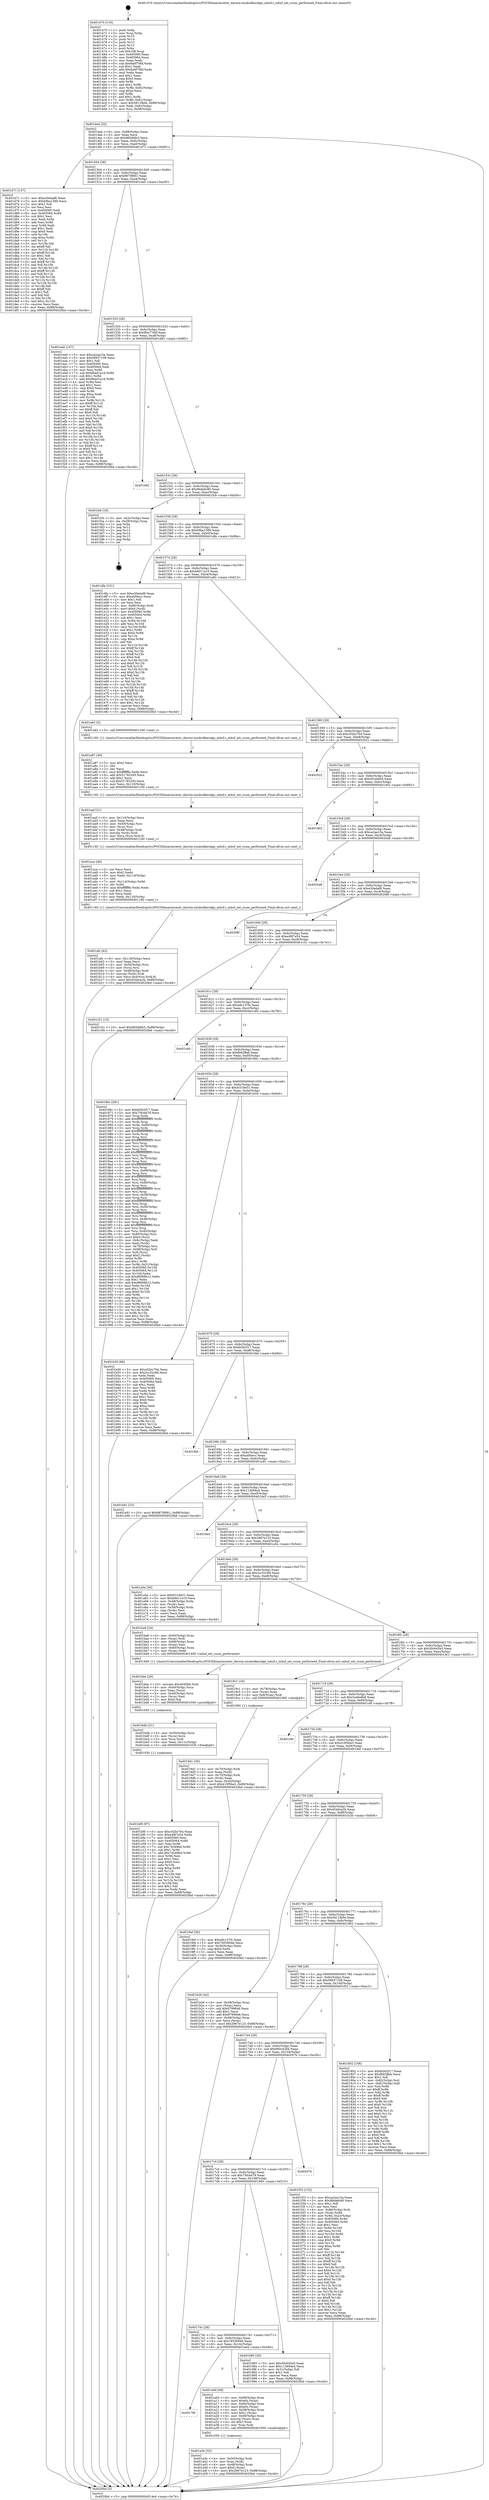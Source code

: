 digraph "0x401470" {
  label = "0x401470 (/mnt/c/Users/mathe/Desktop/tcc/POCII/binaries/extr_darwin-xnubsdkernkpi_mbuf.c_mbuf_set_csum_performed_Final-ollvm.out::main(0))"
  labelloc = "t"
  node[shape=record]

  Entry [label="",width=0.3,height=0.3,shape=circle,fillcolor=black,style=filled]
  "0x4014e4" [label="{
     0x4014e4 [32]\l
     | [instrs]\l
     &nbsp;&nbsp;0x4014e4 \<+6\>: mov -0x88(%rbp),%eax\l
     &nbsp;&nbsp;0x4014ea \<+2\>: mov %eax,%ecx\l
     &nbsp;&nbsp;0x4014ec \<+6\>: sub $0x985dfdb3,%ecx\l
     &nbsp;&nbsp;0x4014f2 \<+6\>: mov %eax,-0x9c(%rbp)\l
     &nbsp;&nbsp;0x4014f8 \<+6\>: mov %ecx,-0xa0(%rbp)\l
     &nbsp;&nbsp;0x4014fe \<+6\>: je 0000000000401d71 \<main+0x901\>\l
  }"]
  "0x401d71" [label="{
     0x401d71 [137]\l
     | [instrs]\l
     &nbsp;&nbsp;0x401d71 \<+5\>: mov $0xe30edaf6,%eax\l
     &nbsp;&nbsp;0x401d76 \<+5\>: mov $0xb9ba1589,%ecx\l
     &nbsp;&nbsp;0x401d7b \<+2\>: mov $0x1,%dl\l
     &nbsp;&nbsp;0x401d7d \<+2\>: xor %esi,%esi\l
     &nbsp;&nbsp;0x401d7f \<+7\>: mov 0x405060,%edi\l
     &nbsp;&nbsp;0x401d86 \<+8\>: mov 0x405064,%r8d\l
     &nbsp;&nbsp;0x401d8e \<+3\>: sub $0x1,%esi\l
     &nbsp;&nbsp;0x401d91 \<+3\>: mov %edi,%r9d\l
     &nbsp;&nbsp;0x401d94 \<+3\>: add %esi,%r9d\l
     &nbsp;&nbsp;0x401d97 \<+4\>: imul %r9d,%edi\l
     &nbsp;&nbsp;0x401d9b \<+3\>: and $0x1,%edi\l
     &nbsp;&nbsp;0x401d9e \<+3\>: cmp $0x0,%edi\l
     &nbsp;&nbsp;0x401da1 \<+4\>: sete %r10b\l
     &nbsp;&nbsp;0x401da5 \<+4\>: cmp $0xa,%r8d\l
     &nbsp;&nbsp;0x401da9 \<+4\>: setl %r11b\l
     &nbsp;&nbsp;0x401dad \<+3\>: mov %r10b,%bl\l
     &nbsp;&nbsp;0x401db0 \<+3\>: xor $0xff,%bl\l
     &nbsp;&nbsp;0x401db3 \<+3\>: mov %r11b,%r14b\l
     &nbsp;&nbsp;0x401db6 \<+4\>: xor $0xff,%r14b\l
     &nbsp;&nbsp;0x401dba \<+3\>: xor $0x1,%dl\l
     &nbsp;&nbsp;0x401dbd \<+3\>: mov %bl,%r15b\l
     &nbsp;&nbsp;0x401dc0 \<+4\>: and $0xff,%r15b\l
     &nbsp;&nbsp;0x401dc4 \<+3\>: and %dl,%r10b\l
     &nbsp;&nbsp;0x401dc7 \<+3\>: mov %r14b,%r12b\l
     &nbsp;&nbsp;0x401dca \<+4\>: and $0xff,%r12b\l
     &nbsp;&nbsp;0x401dce \<+3\>: and %dl,%r11b\l
     &nbsp;&nbsp;0x401dd1 \<+3\>: or %r10b,%r15b\l
     &nbsp;&nbsp;0x401dd4 \<+3\>: or %r11b,%r12b\l
     &nbsp;&nbsp;0x401dd7 \<+3\>: xor %r12b,%r15b\l
     &nbsp;&nbsp;0x401dda \<+3\>: or %r14b,%bl\l
     &nbsp;&nbsp;0x401ddd \<+3\>: xor $0xff,%bl\l
     &nbsp;&nbsp;0x401de0 \<+3\>: or $0x1,%dl\l
     &nbsp;&nbsp;0x401de3 \<+2\>: and %dl,%bl\l
     &nbsp;&nbsp;0x401de5 \<+3\>: or %bl,%r15b\l
     &nbsp;&nbsp;0x401de8 \<+4\>: test $0x1,%r15b\l
     &nbsp;&nbsp;0x401dec \<+3\>: cmovne %ecx,%eax\l
     &nbsp;&nbsp;0x401def \<+6\>: mov %eax,-0x88(%rbp)\l
     &nbsp;&nbsp;0x401df5 \<+5\>: jmp 00000000004020bd \<main+0xc4d\>\l
  }"]
  "0x401504" [label="{
     0x401504 [28]\l
     | [instrs]\l
     &nbsp;&nbsp;0x401504 \<+5\>: jmp 0000000000401509 \<main+0x99\>\l
     &nbsp;&nbsp;0x401509 \<+6\>: mov -0x9c(%rbp),%eax\l
     &nbsp;&nbsp;0x40150f \<+5\>: sub $0x9870f661,%eax\l
     &nbsp;&nbsp;0x401514 \<+6\>: mov %eax,-0xa4(%rbp)\l
     &nbsp;&nbsp;0x40151a \<+6\>: je 0000000000401ea0 \<main+0xa30\>\l
  }"]
  Exit [label="",width=0.3,height=0.3,shape=circle,fillcolor=black,style=filled,peripheries=2]
  "0x401ea0" [label="{
     0x401ea0 [147]\l
     | [instrs]\l
     &nbsp;&nbsp;0x401ea0 \<+5\>: mov $0xca2aa15a,%eax\l
     &nbsp;&nbsp;0x401ea5 \<+5\>: mov $0x58937108,%ecx\l
     &nbsp;&nbsp;0x401eaa \<+2\>: mov $0x1,%dl\l
     &nbsp;&nbsp;0x401eac \<+7\>: mov 0x405060,%esi\l
     &nbsp;&nbsp;0x401eb3 \<+7\>: mov 0x405064,%edi\l
     &nbsp;&nbsp;0x401eba \<+3\>: mov %esi,%r8d\l
     &nbsp;&nbsp;0x401ebd \<+7\>: sub $0x96ad1a1d,%r8d\l
     &nbsp;&nbsp;0x401ec4 \<+4\>: sub $0x1,%r8d\l
     &nbsp;&nbsp;0x401ec8 \<+7\>: add $0x96ad1a1d,%r8d\l
     &nbsp;&nbsp;0x401ecf \<+4\>: imul %r8d,%esi\l
     &nbsp;&nbsp;0x401ed3 \<+3\>: and $0x1,%esi\l
     &nbsp;&nbsp;0x401ed6 \<+3\>: cmp $0x0,%esi\l
     &nbsp;&nbsp;0x401ed9 \<+4\>: sete %r9b\l
     &nbsp;&nbsp;0x401edd \<+3\>: cmp $0xa,%edi\l
     &nbsp;&nbsp;0x401ee0 \<+4\>: setl %r10b\l
     &nbsp;&nbsp;0x401ee4 \<+3\>: mov %r9b,%r11b\l
     &nbsp;&nbsp;0x401ee7 \<+4\>: xor $0xff,%r11b\l
     &nbsp;&nbsp;0x401eeb \<+3\>: mov %r10b,%bl\l
     &nbsp;&nbsp;0x401eee \<+3\>: xor $0xff,%bl\l
     &nbsp;&nbsp;0x401ef1 \<+3\>: xor $0x0,%dl\l
     &nbsp;&nbsp;0x401ef4 \<+3\>: mov %r11b,%r14b\l
     &nbsp;&nbsp;0x401ef7 \<+4\>: and $0x0,%r14b\l
     &nbsp;&nbsp;0x401efb \<+3\>: and %dl,%r9b\l
     &nbsp;&nbsp;0x401efe \<+3\>: mov %bl,%r15b\l
     &nbsp;&nbsp;0x401f01 \<+4\>: and $0x0,%r15b\l
     &nbsp;&nbsp;0x401f05 \<+3\>: and %dl,%r10b\l
     &nbsp;&nbsp;0x401f08 \<+3\>: or %r9b,%r14b\l
     &nbsp;&nbsp;0x401f0b \<+3\>: or %r10b,%r15b\l
     &nbsp;&nbsp;0x401f0e \<+3\>: xor %r15b,%r14b\l
     &nbsp;&nbsp;0x401f11 \<+3\>: or %bl,%r11b\l
     &nbsp;&nbsp;0x401f14 \<+4\>: xor $0xff,%r11b\l
     &nbsp;&nbsp;0x401f18 \<+3\>: or $0x0,%dl\l
     &nbsp;&nbsp;0x401f1b \<+3\>: and %dl,%r11b\l
     &nbsp;&nbsp;0x401f1e \<+3\>: or %r11b,%r14b\l
     &nbsp;&nbsp;0x401f21 \<+4\>: test $0x1,%r14b\l
     &nbsp;&nbsp;0x401f25 \<+3\>: cmovne %ecx,%eax\l
     &nbsp;&nbsp;0x401f28 \<+6\>: mov %eax,-0x88(%rbp)\l
     &nbsp;&nbsp;0x401f2e \<+5\>: jmp 00000000004020bd \<main+0xc4d\>\l
  }"]
  "0x401520" [label="{
     0x401520 [28]\l
     | [instrs]\l
     &nbsp;&nbsp;0x401520 \<+5\>: jmp 0000000000401525 \<main+0xb5\>\l
     &nbsp;&nbsp;0x401525 \<+6\>: mov -0x9c(%rbp),%eax\l
     &nbsp;&nbsp;0x40152b \<+5\>: sub $0x9ba77ebf,%eax\l
     &nbsp;&nbsp;0x401530 \<+6\>: mov %eax,-0xa8(%rbp)\l
     &nbsp;&nbsp;0x401536 \<+6\>: je 0000000000401d62 \<main+0x8f2\>\l
  }"]
  "0x401bf0" [label="{
     0x401bf0 [97]\l
     | [instrs]\l
     &nbsp;&nbsp;0x401bf0 \<+5\>: mov $0xc02bc764,%eax\l
     &nbsp;&nbsp;0x401bf5 \<+5\>: mov $0xe4f67a54,%edx\l
     &nbsp;&nbsp;0x401bfa \<+7\>: mov 0x405060,%esi\l
     &nbsp;&nbsp;0x401c01 \<+8\>: mov 0x405064,%r8d\l
     &nbsp;&nbsp;0x401c09 \<+3\>: mov %esi,%r9d\l
     &nbsp;&nbsp;0x401c0c \<+7\>: sub $0x74549bd,%r9d\l
     &nbsp;&nbsp;0x401c13 \<+4\>: sub $0x1,%r9d\l
     &nbsp;&nbsp;0x401c17 \<+7\>: add $0x74549bd,%r9d\l
     &nbsp;&nbsp;0x401c1e \<+4\>: imul %r9d,%esi\l
     &nbsp;&nbsp;0x401c22 \<+3\>: and $0x1,%esi\l
     &nbsp;&nbsp;0x401c25 \<+3\>: cmp $0x0,%esi\l
     &nbsp;&nbsp;0x401c28 \<+4\>: sete %r10b\l
     &nbsp;&nbsp;0x401c2c \<+4\>: cmp $0xa,%r8d\l
     &nbsp;&nbsp;0x401c30 \<+4\>: setl %r11b\l
     &nbsp;&nbsp;0x401c34 \<+3\>: mov %r10b,%bl\l
     &nbsp;&nbsp;0x401c37 \<+3\>: and %r11b,%bl\l
     &nbsp;&nbsp;0x401c3a \<+3\>: xor %r11b,%r10b\l
     &nbsp;&nbsp;0x401c3d \<+3\>: or %r10b,%bl\l
     &nbsp;&nbsp;0x401c40 \<+3\>: test $0x1,%bl\l
     &nbsp;&nbsp;0x401c43 \<+3\>: cmovne %edx,%eax\l
     &nbsp;&nbsp;0x401c46 \<+6\>: mov %eax,-0x88(%rbp)\l
     &nbsp;&nbsp;0x401c4c \<+5\>: jmp 00000000004020bd \<main+0xc4d\>\l
  }"]
  "0x401d62" [label="{
     0x401d62\l
  }", style=dashed]
  "0x40153c" [label="{
     0x40153c [28]\l
     | [instrs]\l
     &nbsp;&nbsp;0x40153c \<+5\>: jmp 0000000000401541 \<main+0xd1\>\l
     &nbsp;&nbsp;0x401541 \<+6\>: mov -0x9c(%rbp),%eax\l
     &nbsp;&nbsp;0x401547 \<+5\>: sub $0x9bda6c80,%eax\l
     &nbsp;&nbsp;0x40154c \<+6\>: mov %eax,-0xac(%rbp)\l
     &nbsp;&nbsp;0x401552 \<+6\>: je 0000000000401fcb \<main+0xb5b\>\l
  }"]
  "0x401bdb" [label="{
     0x401bdb [21]\l
     | [instrs]\l
     &nbsp;&nbsp;0x401bdb \<+4\>: mov -0x50(%rbp),%rcx\l
     &nbsp;&nbsp;0x401bdf \<+3\>: mov (%rcx),%rcx\l
     &nbsp;&nbsp;0x401be2 \<+3\>: mov %rcx,%rdi\l
     &nbsp;&nbsp;0x401be5 \<+6\>: mov %eax,-0x11c(%rbp)\l
     &nbsp;&nbsp;0x401beb \<+5\>: call 0000000000401030 \<free@plt\>\l
     | [calls]\l
     &nbsp;&nbsp;0x401030 \{1\} (unknown)\l
  }"]
  "0x401fcb" [label="{
     0x401fcb [18]\l
     | [instrs]\l
     &nbsp;&nbsp;0x401fcb \<+3\>: mov -0x2c(%rbp),%eax\l
     &nbsp;&nbsp;0x401fce \<+4\>: lea -0x28(%rbp),%rsp\l
     &nbsp;&nbsp;0x401fd2 \<+1\>: pop %rbx\l
     &nbsp;&nbsp;0x401fd3 \<+2\>: pop %r12\l
     &nbsp;&nbsp;0x401fd5 \<+2\>: pop %r13\l
     &nbsp;&nbsp;0x401fd7 \<+2\>: pop %r14\l
     &nbsp;&nbsp;0x401fd9 \<+2\>: pop %r15\l
     &nbsp;&nbsp;0x401fdb \<+1\>: pop %rbp\l
     &nbsp;&nbsp;0x401fdc \<+1\>: ret\l
  }"]
  "0x401558" [label="{
     0x401558 [28]\l
     | [instrs]\l
     &nbsp;&nbsp;0x401558 \<+5\>: jmp 000000000040155d \<main+0xed\>\l
     &nbsp;&nbsp;0x40155d \<+6\>: mov -0x9c(%rbp),%eax\l
     &nbsp;&nbsp;0x401563 \<+5\>: sub $0xb9ba1589,%eax\l
     &nbsp;&nbsp;0x401568 \<+6\>: mov %eax,-0xb0(%rbp)\l
     &nbsp;&nbsp;0x40156e \<+6\>: je 0000000000401dfa \<main+0x98a\>\l
  }"]
  "0x401bbe" [label="{
     0x401bbe [29]\l
     | [instrs]\l
     &nbsp;&nbsp;0x401bbe \<+10\>: movabs $0x4030b6,%rdi\l
     &nbsp;&nbsp;0x401bc8 \<+4\>: mov -0x40(%rbp),%rcx\l
     &nbsp;&nbsp;0x401bcc \<+2\>: mov %eax,(%rcx)\l
     &nbsp;&nbsp;0x401bce \<+4\>: mov -0x40(%rbp),%rcx\l
     &nbsp;&nbsp;0x401bd2 \<+2\>: mov (%rcx),%esi\l
     &nbsp;&nbsp;0x401bd4 \<+2\>: mov $0x0,%al\l
     &nbsp;&nbsp;0x401bd6 \<+5\>: call 0000000000401040 \<printf@plt\>\l
     | [calls]\l
     &nbsp;&nbsp;0x401040 \{1\} (unknown)\l
  }"]
  "0x401dfa" [label="{
     0x401dfa [151]\l
     | [instrs]\l
     &nbsp;&nbsp;0x401dfa \<+5\>: mov $0xe30edaf6,%eax\l
     &nbsp;&nbsp;0x401dff \<+5\>: mov $0xa0f4ecc,%ecx\l
     &nbsp;&nbsp;0x401e04 \<+2\>: mov $0x1,%dl\l
     &nbsp;&nbsp;0x401e06 \<+2\>: xor %esi,%esi\l
     &nbsp;&nbsp;0x401e08 \<+4\>: mov -0x80(%rbp),%rdi\l
     &nbsp;&nbsp;0x401e0c \<+6\>: movl $0x0,(%rdi)\l
     &nbsp;&nbsp;0x401e12 \<+8\>: mov 0x405060,%r8d\l
     &nbsp;&nbsp;0x401e1a \<+8\>: mov 0x405064,%r9d\l
     &nbsp;&nbsp;0x401e22 \<+3\>: sub $0x1,%esi\l
     &nbsp;&nbsp;0x401e25 \<+3\>: mov %r8d,%r10d\l
     &nbsp;&nbsp;0x401e28 \<+3\>: add %esi,%r10d\l
     &nbsp;&nbsp;0x401e2b \<+4\>: imul %r10d,%r8d\l
     &nbsp;&nbsp;0x401e2f \<+4\>: and $0x1,%r8d\l
     &nbsp;&nbsp;0x401e33 \<+4\>: cmp $0x0,%r8d\l
     &nbsp;&nbsp;0x401e37 \<+4\>: sete %r11b\l
     &nbsp;&nbsp;0x401e3b \<+4\>: cmp $0xa,%r9d\l
     &nbsp;&nbsp;0x401e3f \<+3\>: setl %bl\l
     &nbsp;&nbsp;0x401e42 \<+3\>: mov %r11b,%r14b\l
     &nbsp;&nbsp;0x401e45 \<+4\>: xor $0xff,%r14b\l
     &nbsp;&nbsp;0x401e49 \<+3\>: mov %bl,%r15b\l
     &nbsp;&nbsp;0x401e4c \<+4\>: xor $0xff,%r15b\l
     &nbsp;&nbsp;0x401e50 \<+3\>: xor $0x0,%dl\l
     &nbsp;&nbsp;0x401e53 \<+3\>: mov %r14b,%r12b\l
     &nbsp;&nbsp;0x401e56 \<+4\>: and $0x0,%r12b\l
     &nbsp;&nbsp;0x401e5a \<+3\>: and %dl,%r11b\l
     &nbsp;&nbsp;0x401e5d \<+3\>: mov %r15b,%r13b\l
     &nbsp;&nbsp;0x401e60 \<+4\>: and $0x0,%r13b\l
     &nbsp;&nbsp;0x401e64 \<+2\>: and %dl,%bl\l
     &nbsp;&nbsp;0x401e66 \<+3\>: or %r11b,%r12b\l
     &nbsp;&nbsp;0x401e69 \<+3\>: or %bl,%r13b\l
     &nbsp;&nbsp;0x401e6c \<+3\>: xor %r13b,%r12b\l
     &nbsp;&nbsp;0x401e6f \<+3\>: or %r15b,%r14b\l
     &nbsp;&nbsp;0x401e72 \<+4\>: xor $0xff,%r14b\l
     &nbsp;&nbsp;0x401e76 \<+3\>: or $0x0,%dl\l
     &nbsp;&nbsp;0x401e79 \<+3\>: and %dl,%r14b\l
     &nbsp;&nbsp;0x401e7c \<+3\>: or %r14b,%r12b\l
     &nbsp;&nbsp;0x401e7f \<+4\>: test $0x1,%r12b\l
     &nbsp;&nbsp;0x401e83 \<+3\>: cmovne %ecx,%eax\l
     &nbsp;&nbsp;0x401e86 \<+6\>: mov %eax,-0x88(%rbp)\l
     &nbsp;&nbsp;0x401e8c \<+5\>: jmp 00000000004020bd \<main+0xc4d\>\l
  }"]
  "0x401574" [label="{
     0x401574 [28]\l
     | [instrs]\l
     &nbsp;&nbsp;0x401574 \<+5\>: jmp 0000000000401579 \<main+0x109\>\l
     &nbsp;&nbsp;0x401579 \<+6\>: mov -0x9c(%rbp),%eax\l
     &nbsp;&nbsp;0x40157f \<+5\>: sub $0xb9d11e10,%eax\l
     &nbsp;&nbsp;0x401584 \<+6\>: mov %eax,-0xb4(%rbp)\l
     &nbsp;&nbsp;0x40158a \<+6\>: je 0000000000401a82 \<main+0x612\>\l
  }"]
  "0x401afc" [label="{
     0x401afc [42]\l
     | [instrs]\l
     &nbsp;&nbsp;0x401afc \<+6\>: mov -0x118(%rbp),%ecx\l
     &nbsp;&nbsp;0x401b02 \<+3\>: imul %eax,%ecx\l
     &nbsp;&nbsp;0x401b05 \<+4\>: mov -0x50(%rbp),%rsi\l
     &nbsp;&nbsp;0x401b09 \<+3\>: mov (%rsi),%rsi\l
     &nbsp;&nbsp;0x401b0c \<+4\>: mov -0x48(%rbp),%rdi\l
     &nbsp;&nbsp;0x401b10 \<+3\>: movslq (%rdi),%rdi\l
     &nbsp;&nbsp;0x401b13 \<+4\>: mov %ecx,0x4(%rsi,%rdi,8)\l
     &nbsp;&nbsp;0x401b17 \<+10\>: movl $0x454dce2b,-0x88(%rbp)\l
     &nbsp;&nbsp;0x401b21 \<+5\>: jmp 00000000004020bd \<main+0xc4d\>\l
  }"]
  "0x401a82" [label="{
     0x401a82 [5]\l
     | [instrs]\l
     &nbsp;&nbsp;0x401a82 \<+5\>: call 0000000000401160 \<next_i\>\l
     | [calls]\l
     &nbsp;&nbsp;0x401160 \{1\} (/mnt/c/Users/mathe/Desktop/tcc/POCII/binaries/extr_darwin-xnubsdkernkpi_mbuf.c_mbuf_set_csum_performed_Final-ollvm.out::next_i)\l
  }"]
  "0x401590" [label="{
     0x401590 [28]\l
     | [instrs]\l
     &nbsp;&nbsp;0x401590 \<+5\>: jmp 0000000000401595 \<main+0x125\>\l
     &nbsp;&nbsp;0x401595 \<+6\>: mov -0x9c(%rbp),%eax\l
     &nbsp;&nbsp;0x40159b \<+5\>: sub $0xc02bc764,%eax\l
     &nbsp;&nbsp;0x4015a0 \<+6\>: mov %eax,-0xb8(%rbp)\l
     &nbsp;&nbsp;0x4015a6 \<+6\>: je 0000000000402022 \<main+0xbb2\>\l
  }"]
  "0x401ace" [label="{
     0x401ace [46]\l
     | [instrs]\l
     &nbsp;&nbsp;0x401ace \<+2\>: xor %ecx,%ecx\l
     &nbsp;&nbsp;0x401ad0 \<+5\>: mov $0x2,%edx\l
     &nbsp;&nbsp;0x401ad5 \<+6\>: mov %edx,-0x114(%rbp)\l
     &nbsp;&nbsp;0x401adb \<+1\>: cltd\l
     &nbsp;&nbsp;0x401adc \<+7\>: mov -0x114(%rbp),%r8d\l
     &nbsp;&nbsp;0x401ae3 \<+3\>: idiv %r8d\l
     &nbsp;&nbsp;0x401ae6 \<+6\>: imul $0xfffffffe,%edx,%edx\l
     &nbsp;&nbsp;0x401aec \<+3\>: sub $0x1,%ecx\l
     &nbsp;&nbsp;0x401aef \<+2\>: sub %ecx,%edx\l
     &nbsp;&nbsp;0x401af1 \<+6\>: mov %edx,-0x118(%rbp)\l
     &nbsp;&nbsp;0x401af7 \<+5\>: call 0000000000401160 \<next_i\>\l
     | [calls]\l
     &nbsp;&nbsp;0x401160 \{1\} (/mnt/c/Users/mathe/Desktop/tcc/POCII/binaries/extr_darwin-xnubsdkernkpi_mbuf.c_mbuf_set_csum_performed_Final-ollvm.out::next_i)\l
  }"]
  "0x402022" [label="{
     0x402022\l
  }", style=dashed]
  "0x4015ac" [label="{
     0x4015ac [28]\l
     | [instrs]\l
     &nbsp;&nbsp;0x4015ac \<+5\>: jmp 00000000004015b1 \<main+0x141\>\l
     &nbsp;&nbsp;0x4015b1 \<+6\>: mov -0x9c(%rbp),%eax\l
     &nbsp;&nbsp;0x4015b7 \<+5\>: sub $0xc91eb9c9,%eax\l
     &nbsp;&nbsp;0x4015bc \<+6\>: mov %eax,-0xbc(%rbp)\l
     &nbsp;&nbsp;0x4015c2 \<+6\>: je 0000000000401d02 \<main+0x892\>\l
  }"]
  "0x401aaf" [label="{
     0x401aaf [31]\l
     | [instrs]\l
     &nbsp;&nbsp;0x401aaf \<+6\>: mov -0x110(%rbp),%ecx\l
     &nbsp;&nbsp;0x401ab5 \<+3\>: imul %eax,%ecx\l
     &nbsp;&nbsp;0x401ab8 \<+4\>: mov -0x50(%rbp),%rsi\l
     &nbsp;&nbsp;0x401abc \<+3\>: mov (%rsi),%rsi\l
     &nbsp;&nbsp;0x401abf \<+4\>: mov -0x48(%rbp),%rdi\l
     &nbsp;&nbsp;0x401ac3 \<+3\>: movslq (%rdi),%rdi\l
     &nbsp;&nbsp;0x401ac6 \<+3\>: mov %ecx,(%rsi,%rdi,8)\l
     &nbsp;&nbsp;0x401ac9 \<+5\>: call 0000000000401160 \<next_i\>\l
     | [calls]\l
     &nbsp;&nbsp;0x401160 \{1\} (/mnt/c/Users/mathe/Desktop/tcc/POCII/binaries/extr_darwin-xnubsdkernkpi_mbuf.c_mbuf_set_csum_performed_Final-ollvm.out::next_i)\l
  }"]
  "0x401d02" [label="{
     0x401d02\l
  }", style=dashed]
  "0x4015c8" [label="{
     0x4015c8 [28]\l
     | [instrs]\l
     &nbsp;&nbsp;0x4015c8 \<+5\>: jmp 00000000004015cd \<main+0x15d\>\l
     &nbsp;&nbsp;0x4015cd \<+6\>: mov -0x9c(%rbp),%eax\l
     &nbsp;&nbsp;0x4015d3 \<+5\>: sub $0xca2aa15a,%eax\l
     &nbsp;&nbsp;0x4015d8 \<+6\>: mov %eax,-0xc0(%rbp)\l
     &nbsp;&nbsp;0x4015de \<+6\>: je 00000000004020a8 \<main+0xc38\>\l
  }"]
  "0x401a87" [label="{
     0x401a87 [40]\l
     | [instrs]\l
     &nbsp;&nbsp;0x401a87 \<+5\>: mov $0x2,%ecx\l
     &nbsp;&nbsp;0x401a8c \<+1\>: cltd\l
     &nbsp;&nbsp;0x401a8d \<+2\>: idiv %ecx\l
     &nbsp;&nbsp;0x401a8f \<+6\>: imul $0xfffffffe,%edx,%ecx\l
     &nbsp;&nbsp;0x401a95 \<+6\>: add $0x51782293,%ecx\l
     &nbsp;&nbsp;0x401a9b \<+3\>: add $0x1,%ecx\l
     &nbsp;&nbsp;0x401a9e \<+6\>: sub $0x51782293,%ecx\l
     &nbsp;&nbsp;0x401aa4 \<+6\>: mov %ecx,-0x110(%rbp)\l
     &nbsp;&nbsp;0x401aaa \<+5\>: call 0000000000401160 \<next_i\>\l
     | [calls]\l
     &nbsp;&nbsp;0x401160 \{1\} (/mnt/c/Users/mathe/Desktop/tcc/POCII/binaries/extr_darwin-xnubsdkernkpi_mbuf.c_mbuf_set_csum_performed_Final-ollvm.out::next_i)\l
  }"]
  "0x4020a8" [label="{
     0x4020a8\l
  }", style=dashed]
  "0x4015e4" [label="{
     0x4015e4 [28]\l
     | [instrs]\l
     &nbsp;&nbsp;0x4015e4 \<+5\>: jmp 00000000004015e9 \<main+0x179\>\l
     &nbsp;&nbsp;0x4015e9 \<+6\>: mov -0x9c(%rbp),%eax\l
     &nbsp;&nbsp;0x4015ef \<+5\>: sub $0xe30edaf6,%eax\l
     &nbsp;&nbsp;0x4015f4 \<+6\>: mov %eax,-0xc4(%rbp)\l
     &nbsp;&nbsp;0x4015fa \<+6\>: je 000000000040208f \<main+0xc1f\>\l
  }"]
  "0x401a3e" [label="{
     0x401a3e [32]\l
     | [instrs]\l
     &nbsp;&nbsp;0x401a3e \<+4\>: mov -0x50(%rbp),%rdi\l
     &nbsp;&nbsp;0x401a42 \<+3\>: mov %rax,(%rdi)\l
     &nbsp;&nbsp;0x401a45 \<+4\>: mov -0x48(%rbp),%rax\l
     &nbsp;&nbsp;0x401a49 \<+6\>: movl $0x0,(%rax)\l
     &nbsp;&nbsp;0x401a4f \<+10\>: movl $0x2967e123,-0x88(%rbp)\l
     &nbsp;&nbsp;0x401a59 \<+5\>: jmp 00000000004020bd \<main+0xc4d\>\l
  }"]
  "0x40208f" [label="{
     0x40208f\l
  }", style=dashed]
  "0x401600" [label="{
     0x401600 [28]\l
     | [instrs]\l
     &nbsp;&nbsp;0x401600 \<+5\>: jmp 0000000000401605 \<main+0x195\>\l
     &nbsp;&nbsp;0x401605 \<+6\>: mov -0x9c(%rbp),%eax\l
     &nbsp;&nbsp;0x40160b \<+5\>: sub $0xe4f67a54,%eax\l
     &nbsp;&nbsp;0x401610 \<+6\>: mov %eax,-0xc8(%rbp)\l
     &nbsp;&nbsp;0x401616 \<+6\>: je 0000000000401c51 \<main+0x7e1\>\l
  }"]
  "0x4017f8" [label="{
     0x4017f8\l
  }", style=dashed]
  "0x401c51" [label="{
     0x401c51 [15]\l
     | [instrs]\l
     &nbsp;&nbsp;0x401c51 \<+10\>: movl $0x985dfdb3,-0x88(%rbp)\l
     &nbsp;&nbsp;0x401c5b \<+5\>: jmp 00000000004020bd \<main+0xc4d\>\l
  }"]
  "0x40161c" [label="{
     0x40161c [28]\l
     | [instrs]\l
     &nbsp;&nbsp;0x40161c \<+5\>: jmp 0000000000401621 \<main+0x1b1\>\l
     &nbsp;&nbsp;0x401621 \<+6\>: mov -0x9c(%rbp),%eax\l
     &nbsp;&nbsp;0x401627 \<+5\>: sub $0xe9c137fc,%eax\l
     &nbsp;&nbsp;0x40162c \<+6\>: mov %eax,-0xcc(%rbp)\l
     &nbsp;&nbsp;0x401632 \<+6\>: je 0000000000401c60 \<main+0x7f0\>\l
  }"]
  "0x401a0d" [label="{
     0x401a0d [49]\l
     | [instrs]\l
     &nbsp;&nbsp;0x401a0d \<+4\>: mov -0x68(%rbp),%rax\l
     &nbsp;&nbsp;0x401a11 \<+6\>: movl $0x64,(%rax)\l
     &nbsp;&nbsp;0x401a17 \<+4\>: mov -0x60(%rbp),%rax\l
     &nbsp;&nbsp;0x401a1b \<+6\>: movl $0x64,(%rax)\l
     &nbsp;&nbsp;0x401a21 \<+4\>: mov -0x58(%rbp),%rax\l
     &nbsp;&nbsp;0x401a25 \<+6\>: movl $0x1,(%rax)\l
     &nbsp;&nbsp;0x401a2b \<+4\>: mov -0x58(%rbp),%rax\l
     &nbsp;&nbsp;0x401a2f \<+3\>: movslq (%rax),%rax\l
     &nbsp;&nbsp;0x401a32 \<+4\>: shl $0x3,%rax\l
     &nbsp;&nbsp;0x401a36 \<+3\>: mov %rax,%rdi\l
     &nbsp;&nbsp;0x401a39 \<+5\>: call 0000000000401050 \<malloc@plt\>\l
     | [calls]\l
     &nbsp;&nbsp;0x401050 \{1\} (unknown)\l
  }"]
  "0x401c60" [label="{
     0x401c60\l
  }", style=dashed]
  "0x401638" [label="{
     0x401638 [28]\l
     | [instrs]\l
     &nbsp;&nbsp;0x401638 \<+5\>: jmp 000000000040163d \<main+0x1cd\>\l
     &nbsp;&nbsp;0x40163d \<+6\>: mov -0x9c(%rbp),%eax\l
     &nbsp;&nbsp;0x401643 \<+5\>: sub $0xfb62ffab,%eax\l
     &nbsp;&nbsp;0x401648 \<+6\>: mov %eax,-0xd0(%rbp)\l
     &nbsp;&nbsp;0x40164e \<+6\>: je 000000000040186c \<main+0x3fc\>\l
  }"]
  "0x4019d1" [label="{
     0x4019d1 [30]\l
     | [instrs]\l
     &nbsp;&nbsp;0x4019d1 \<+4\>: mov -0x70(%rbp),%rdi\l
     &nbsp;&nbsp;0x4019d5 \<+2\>: mov %eax,(%rdi)\l
     &nbsp;&nbsp;0x4019d7 \<+4\>: mov -0x70(%rbp),%rdi\l
     &nbsp;&nbsp;0x4019db \<+2\>: mov (%rdi),%eax\l
     &nbsp;&nbsp;0x4019dd \<+3\>: mov %eax,-0x30(%rbp)\l
     &nbsp;&nbsp;0x4019e0 \<+10\>: movl $0x410f5ba3,-0x88(%rbp)\l
     &nbsp;&nbsp;0x4019ea \<+5\>: jmp 00000000004020bd \<main+0xc4d\>\l
  }"]
  "0x40186c" [label="{
     0x40186c [281]\l
     | [instrs]\l
     &nbsp;&nbsp;0x40186c \<+5\>: mov $0xfe562f17,%eax\l
     &nbsp;&nbsp;0x401871 \<+5\>: mov $0x75fcbd79,%ecx\l
     &nbsp;&nbsp;0x401876 \<+3\>: mov %rsp,%rdx\l
     &nbsp;&nbsp;0x401879 \<+4\>: add $0xfffffffffffffff0,%rdx\l
     &nbsp;&nbsp;0x40187d \<+3\>: mov %rdx,%rsp\l
     &nbsp;&nbsp;0x401880 \<+4\>: mov %rdx,-0x80(%rbp)\l
     &nbsp;&nbsp;0x401884 \<+3\>: mov %rsp,%rdx\l
     &nbsp;&nbsp;0x401887 \<+4\>: add $0xfffffffffffffff0,%rdx\l
     &nbsp;&nbsp;0x40188b \<+3\>: mov %rdx,%rsp\l
     &nbsp;&nbsp;0x40188e \<+3\>: mov %rsp,%rsi\l
     &nbsp;&nbsp;0x401891 \<+4\>: add $0xfffffffffffffff0,%rsi\l
     &nbsp;&nbsp;0x401895 \<+3\>: mov %rsi,%rsp\l
     &nbsp;&nbsp;0x401898 \<+4\>: mov %rsi,-0x78(%rbp)\l
     &nbsp;&nbsp;0x40189c \<+3\>: mov %rsp,%rsi\l
     &nbsp;&nbsp;0x40189f \<+4\>: add $0xfffffffffffffff0,%rsi\l
     &nbsp;&nbsp;0x4018a3 \<+3\>: mov %rsi,%rsp\l
     &nbsp;&nbsp;0x4018a6 \<+4\>: mov %rsi,-0x70(%rbp)\l
     &nbsp;&nbsp;0x4018aa \<+3\>: mov %rsp,%rsi\l
     &nbsp;&nbsp;0x4018ad \<+4\>: add $0xfffffffffffffff0,%rsi\l
     &nbsp;&nbsp;0x4018b1 \<+3\>: mov %rsi,%rsp\l
     &nbsp;&nbsp;0x4018b4 \<+4\>: mov %rsi,-0x68(%rbp)\l
     &nbsp;&nbsp;0x4018b8 \<+3\>: mov %rsp,%rsi\l
     &nbsp;&nbsp;0x4018bb \<+4\>: add $0xfffffffffffffff0,%rsi\l
     &nbsp;&nbsp;0x4018bf \<+3\>: mov %rsi,%rsp\l
     &nbsp;&nbsp;0x4018c2 \<+4\>: mov %rsi,-0x60(%rbp)\l
     &nbsp;&nbsp;0x4018c6 \<+3\>: mov %rsp,%rsi\l
     &nbsp;&nbsp;0x4018c9 \<+4\>: add $0xfffffffffffffff0,%rsi\l
     &nbsp;&nbsp;0x4018cd \<+3\>: mov %rsi,%rsp\l
     &nbsp;&nbsp;0x4018d0 \<+4\>: mov %rsi,-0x58(%rbp)\l
     &nbsp;&nbsp;0x4018d4 \<+3\>: mov %rsp,%rsi\l
     &nbsp;&nbsp;0x4018d7 \<+4\>: add $0xfffffffffffffff0,%rsi\l
     &nbsp;&nbsp;0x4018db \<+3\>: mov %rsi,%rsp\l
     &nbsp;&nbsp;0x4018de \<+4\>: mov %rsi,-0x50(%rbp)\l
     &nbsp;&nbsp;0x4018e2 \<+3\>: mov %rsp,%rsi\l
     &nbsp;&nbsp;0x4018e5 \<+4\>: add $0xfffffffffffffff0,%rsi\l
     &nbsp;&nbsp;0x4018e9 \<+3\>: mov %rsi,%rsp\l
     &nbsp;&nbsp;0x4018ec \<+4\>: mov %rsi,-0x48(%rbp)\l
     &nbsp;&nbsp;0x4018f0 \<+3\>: mov %rsp,%rsi\l
     &nbsp;&nbsp;0x4018f3 \<+4\>: add $0xfffffffffffffff0,%rsi\l
     &nbsp;&nbsp;0x4018f7 \<+3\>: mov %rsi,%rsp\l
     &nbsp;&nbsp;0x4018fa \<+4\>: mov %rsi,-0x40(%rbp)\l
     &nbsp;&nbsp;0x4018fe \<+4\>: mov -0x80(%rbp),%rsi\l
     &nbsp;&nbsp;0x401902 \<+6\>: movl $0x0,(%rsi)\l
     &nbsp;&nbsp;0x401908 \<+6\>: mov -0x8c(%rbp),%edi\l
     &nbsp;&nbsp;0x40190e \<+2\>: mov %edi,(%rdx)\l
     &nbsp;&nbsp;0x401910 \<+4\>: mov -0x78(%rbp),%rsi\l
     &nbsp;&nbsp;0x401914 \<+7\>: mov -0x98(%rbp),%r8\l
     &nbsp;&nbsp;0x40191b \<+3\>: mov %r8,(%rsi)\l
     &nbsp;&nbsp;0x40191e \<+3\>: cmpl $0x2,(%rdx)\l
     &nbsp;&nbsp;0x401921 \<+4\>: setne %r9b\l
     &nbsp;&nbsp;0x401925 \<+4\>: and $0x1,%r9b\l
     &nbsp;&nbsp;0x401929 \<+4\>: mov %r9b,-0x31(%rbp)\l
     &nbsp;&nbsp;0x40192d \<+8\>: mov 0x405060,%r10d\l
     &nbsp;&nbsp;0x401935 \<+8\>: mov 0x405064,%r11d\l
     &nbsp;&nbsp;0x40193d \<+3\>: mov %r10d,%ebx\l
     &nbsp;&nbsp;0x401940 \<+6\>: sub $0xd8068b12,%ebx\l
     &nbsp;&nbsp;0x401946 \<+3\>: sub $0x1,%ebx\l
     &nbsp;&nbsp;0x401949 \<+6\>: add $0xd8068b12,%ebx\l
     &nbsp;&nbsp;0x40194f \<+4\>: imul %ebx,%r10d\l
     &nbsp;&nbsp;0x401953 \<+4\>: and $0x1,%r10d\l
     &nbsp;&nbsp;0x401957 \<+4\>: cmp $0x0,%r10d\l
     &nbsp;&nbsp;0x40195b \<+4\>: sete %r9b\l
     &nbsp;&nbsp;0x40195f \<+4\>: cmp $0xa,%r11d\l
     &nbsp;&nbsp;0x401963 \<+4\>: setl %r14b\l
     &nbsp;&nbsp;0x401967 \<+3\>: mov %r9b,%r15b\l
     &nbsp;&nbsp;0x40196a \<+3\>: and %r14b,%r15b\l
     &nbsp;&nbsp;0x40196d \<+3\>: xor %r14b,%r9b\l
     &nbsp;&nbsp;0x401970 \<+3\>: or %r9b,%r15b\l
     &nbsp;&nbsp;0x401973 \<+4\>: test $0x1,%r15b\l
     &nbsp;&nbsp;0x401977 \<+3\>: cmovne %ecx,%eax\l
     &nbsp;&nbsp;0x40197a \<+6\>: mov %eax,-0x88(%rbp)\l
     &nbsp;&nbsp;0x401980 \<+5\>: jmp 00000000004020bd \<main+0xc4d\>\l
  }"]
  "0x401654" [label="{
     0x401654 [28]\l
     | [instrs]\l
     &nbsp;&nbsp;0x401654 \<+5\>: jmp 0000000000401659 \<main+0x1e9\>\l
     &nbsp;&nbsp;0x401659 \<+6\>: mov -0x9c(%rbp),%eax\l
     &nbsp;&nbsp;0x40165f \<+5\>: sub $0xfc518e51,%eax\l
     &nbsp;&nbsp;0x401664 \<+6\>: mov %eax,-0xd4(%rbp)\l
     &nbsp;&nbsp;0x40166a \<+6\>: je 0000000000401b50 \<main+0x6e0\>\l
  }"]
  "0x4017dc" [label="{
     0x4017dc [28]\l
     | [instrs]\l
     &nbsp;&nbsp;0x4017dc \<+5\>: jmp 00000000004017e1 \<main+0x371\>\l
     &nbsp;&nbsp;0x4017e1 \<+6\>: mov -0x9c(%rbp),%eax\l
     &nbsp;&nbsp;0x4017e7 \<+5\>: sub $0x7855694d,%eax\l
     &nbsp;&nbsp;0x4017ec \<+6\>: mov %eax,-0x10c(%rbp)\l
     &nbsp;&nbsp;0x4017f2 \<+6\>: je 0000000000401a0d \<main+0x59d\>\l
  }"]
  "0x401b50" [label="{
     0x401b50 [86]\l
     | [instrs]\l
     &nbsp;&nbsp;0x401b50 \<+5\>: mov $0xc02bc764,%eax\l
     &nbsp;&nbsp;0x401b55 \<+5\>: mov $0x2cc52c68,%ecx\l
     &nbsp;&nbsp;0x401b5a \<+2\>: xor %edx,%edx\l
     &nbsp;&nbsp;0x401b5c \<+7\>: mov 0x405060,%esi\l
     &nbsp;&nbsp;0x401b63 \<+7\>: mov 0x405064,%edi\l
     &nbsp;&nbsp;0x401b6a \<+3\>: sub $0x1,%edx\l
     &nbsp;&nbsp;0x401b6d \<+3\>: mov %esi,%r8d\l
     &nbsp;&nbsp;0x401b70 \<+3\>: add %edx,%r8d\l
     &nbsp;&nbsp;0x401b73 \<+4\>: imul %r8d,%esi\l
     &nbsp;&nbsp;0x401b77 \<+3\>: and $0x1,%esi\l
     &nbsp;&nbsp;0x401b7a \<+3\>: cmp $0x0,%esi\l
     &nbsp;&nbsp;0x401b7d \<+4\>: sete %r9b\l
     &nbsp;&nbsp;0x401b81 \<+3\>: cmp $0xa,%edi\l
     &nbsp;&nbsp;0x401b84 \<+4\>: setl %r10b\l
     &nbsp;&nbsp;0x401b88 \<+3\>: mov %r9b,%r11b\l
     &nbsp;&nbsp;0x401b8b \<+3\>: and %r10b,%r11b\l
     &nbsp;&nbsp;0x401b8e \<+3\>: xor %r10b,%r9b\l
     &nbsp;&nbsp;0x401b91 \<+3\>: or %r9b,%r11b\l
     &nbsp;&nbsp;0x401b94 \<+4\>: test $0x1,%r11b\l
     &nbsp;&nbsp;0x401b98 \<+3\>: cmovne %ecx,%eax\l
     &nbsp;&nbsp;0x401b9b \<+6\>: mov %eax,-0x88(%rbp)\l
     &nbsp;&nbsp;0x401ba1 \<+5\>: jmp 00000000004020bd \<main+0xc4d\>\l
  }"]
  "0x401670" [label="{
     0x401670 [28]\l
     | [instrs]\l
     &nbsp;&nbsp;0x401670 \<+5\>: jmp 0000000000401675 \<main+0x205\>\l
     &nbsp;&nbsp;0x401675 \<+6\>: mov -0x9c(%rbp),%eax\l
     &nbsp;&nbsp;0x40167b \<+5\>: sub $0xfe562f17,%eax\l
     &nbsp;&nbsp;0x401680 \<+6\>: mov %eax,-0xd8(%rbp)\l
     &nbsp;&nbsp;0x401686 \<+6\>: je 0000000000401fdd \<main+0xb6d\>\l
  }"]
  "0x401985" [label="{
     0x401985 [30]\l
     | [instrs]\l
     &nbsp;&nbsp;0x401985 \<+5\>: mov $0x30c645a5,%eax\l
     &nbsp;&nbsp;0x40198a \<+5\>: mov $0x113694e4,%ecx\l
     &nbsp;&nbsp;0x40198f \<+3\>: mov -0x31(%rbp),%dl\l
     &nbsp;&nbsp;0x401992 \<+3\>: test $0x1,%dl\l
     &nbsp;&nbsp;0x401995 \<+3\>: cmovne %ecx,%eax\l
     &nbsp;&nbsp;0x401998 \<+6\>: mov %eax,-0x88(%rbp)\l
     &nbsp;&nbsp;0x40199e \<+5\>: jmp 00000000004020bd \<main+0xc4d\>\l
  }"]
  "0x401fdd" [label="{
     0x401fdd\l
  }", style=dashed]
  "0x40168c" [label="{
     0x40168c [28]\l
     | [instrs]\l
     &nbsp;&nbsp;0x40168c \<+5\>: jmp 0000000000401691 \<main+0x221\>\l
     &nbsp;&nbsp;0x401691 \<+6\>: mov -0x9c(%rbp),%eax\l
     &nbsp;&nbsp;0x401697 \<+5\>: sub $0xa0f4ecc,%eax\l
     &nbsp;&nbsp;0x40169c \<+6\>: mov %eax,-0xdc(%rbp)\l
     &nbsp;&nbsp;0x4016a2 \<+6\>: je 0000000000401e91 \<main+0xa21\>\l
  }"]
  "0x4017c0" [label="{
     0x4017c0 [28]\l
     | [instrs]\l
     &nbsp;&nbsp;0x4017c0 \<+5\>: jmp 00000000004017c5 \<main+0x355\>\l
     &nbsp;&nbsp;0x4017c5 \<+6\>: mov -0x9c(%rbp),%eax\l
     &nbsp;&nbsp;0x4017cb \<+5\>: sub $0x75fcbd79,%eax\l
     &nbsp;&nbsp;0x4017d0 \<+6\>: mov %eax,-0x108(%rbp)\l
     &nbsp;&nbsp;0x4017d6 \<+6\>: je 0000000000401985 \<main+0x515\>\l
  }"]
  "0x401e91" [label="{
     0x401e91 [15]\l
     | [instrs]\l
     &nbsp;&nbsp;0x401e91 \<+10\>: movl $0x9870f661,-0x88(%rbp)\l
     &nbsp;&nbsp;0x401e9b \<+5\>: jmp 00000000004020bd \<main+0xc4d\>\l
  }"]
  "0x4016a8" [label="{
     0x4016a8 [28]\l
     | [instrs]\l
     &nbsp;&nbsp;0x4016a8 \<+5\>: jmp 00000000004016ad \<main+0x23d\>\l
     &nbsp;&nbsp;0x4016ad \<+6\>: mov -0x9c(%rbp),%eax\l
     &nbsp;&nbsp;0x4016b3 \<+5\>: sub $0x113694e4,%eax\l
     &nbsp;&nbsp;0x4016b8 \<+6\>: mov %eax,-0xe0(%rbp)\l
     &nbsp;&nbsp;0x4016be \<+6\>: je 00000000004019a3 \<main+0x533\>\l
  }"]
  "0x40207b" [label="{
     0x40207b\l
  }", style=dashed]
  "0x4019a3" [label="{
     0x4019a3\l
  }", style=dashed]
  "0x4016c4" [label="{
     0x4016c4 [28]\l
     | [instrs]\l
     &nbsp;&nbsp;0x4016c4 \<+5\>: jmp 00000000004016c9 \<main+0x259\>\l
     &nbsp;&nbsp;0x4016c9 \<+6\>: mov -0x9c(%rbp),%eax\l
     &nbsp;&nbsp;0x4016cf \<+5\>: sub $0x2967e123,%eax\l
     &nbsp;&nbsp;0x4016d4 \<+6\>: mov %eax,-0xe4(%rbp)\l
     &nbsp;&nbsp;0x4016da \<+6\>: je 0000000000401a5e \<main+0x5ee\>\l
  }"]
  "0x4017a4" [label="{
     0x4017a4 [28]\l
     | [instrs]\l
     &nbsp;&nbsp;0x4017a4 \<+5\>: jmp 00000000004017a9 \<main+0x339\>\l
     &nbsp;&nbsp;0x4017a9 \<+6\>: mov -0x9c(%rbp),%eax\l
     &nbsp;&nbsp;0x4017af \<+5\>: sub $0x660c4284,%eax\l
     &nbsp;&nbsp;0x4017b4 \<+6\>: mov %eax,-0x104(%rbp)\l
     &nbsp;&nbsp;0x4017ba \<+6\>: je 000000000040207b \<main+0xc0b\>\l
  }"]
  "0x401a5e" [label="{
     0x401a5e [36]\l
     | [instrs]\l
     &nbsp;&nbsp;0x401a5e \<+5\>: mov $0xfc518e51,%eax\l
     &nbsp;&nbsp;0x401a63 \<+5\>: mov $0xb9d11e10,%ecx\l
     &nbsp;&nbsp;0x401a68 \<+4\>: mov -0x48(%rbp),%rdx\l
     &nbsp;&nbsp;0x401a6c \<+2\>: mov (%rdx),%esi\l
     &nbsp;&nbsp;0x401a6e \<+4\>: mov -0x58(%rbp),%rdx\l
     &nbsp;&nbsp;0x401a72 \<+2\>: cmp (%rdx),%esi\l
     &nbsp;&nbsp;0x401a74 \<+3\>: cmovl %ecx,%eax\l
     &nbsp;&nbsp;0x401a77 \<+6\>: mov %eax,-0x88(%rbp)\l
     &nbsp;&nbsp;0x401a7d \<+5\>: jmp 00000000004020bd \<main+0xc4d\>\l
  }"]
  "0x4016e0" [label="{
     0x4016e0 [28]\l
     | [instrs]\l
     &nbsp;&nbsp;0x4016e0 \<+5\>: jmp 00000000004016e5 \<main+0x275\>\l
     &nbsp;&nbsp;0x4016e5 \<+6\>: mov -0x9c(%rbp),%eax\l
     &nbsp;&nbsp;0x4016eb \<+5\>: sub $0x2cc52c68,%eax\l
     &nbsp;&nbsp;0x4016f0 \<+6\>: mov %eax,-0xe8(%rbp)\l
     &nbsp;&nbsp;0x4016f6 \<+6\>: je 0000000000401ba6 \<main+0x736\>\l
  }"]
  "0x401f33" [label="{
     0x401f33 [152]\l
     | [instrs]\l
     &nbsp;&nbsp;0x401f33 \<+5\>: mov $0xca2aa15a,%eax\l
     &nbsp;&nbsp;0x401f38 \<+5\>: mov $0x9bda6c80,%ecx\l
     &nbsp;&nbsp;0x401f3d \<+2\>: mov $0x1,%dl\l
     &nbsp;&nbsp;0x401f3f \<+2\>: xor %esi,%esi\l
     &nbsp;&nbsp;0x401f41 \<+4\>: mov -0x80(%rbp),%rdi\l
     &nbsp;&nbsp;0x401f45 \<+3\>: mov (%rdi),%r8d\l
     &nbsp;&nbsp;0x401f48 \<+4\>: mov %r8d,-0x2c(%rbp)\l
     &nbsp;&nbsp;0x401f4c \<+8\>: mov 0x405060,%r8d\l
     &nbsp;&nbsp;0x401f54 \<+8\>: mov 0x405064,%r9d\l
     &nbsp;&nbsp;0x401f5c \<+3\>: sub $0x1,%esi\l
     &nbsp;&nbsp;0x401f5f \<+3\>: mov %r8d,%r10d\l
     &nbsp;&nbsp;0x401f62 \<+3\>: add %esi,%r10d\l
     &nbsp;&nbsp;0x401f65 \<+4\>: imul %r10d,%r8d\l
     &nbsp;&nbsp;0x401f69 \<+4\>: and $0x1,%r8d\l
     &nbsp;&nbsp;0x401f6d \<+4\>: cmp $0x0,%r8d\l
     &nbsp;&nbsp;0x401f71 \<+4\>: sete %r11b\l
     &nbsp;&nbsp;0x401f75 \<+4\>: cmp $0xa,%r9d\l
     &nbsp;&nbsp;0x401f79 \<+3\>: setl %bl\l
     &nbsp;&nbsp;0x401f7c \<+3\>: mov %r11b,%r14b\l
     &nbsp;&nbsp;0x401f7f \<+4\>: xor $0xff,%r14b\l
     &nbsp;&nbsp;0x401f83 \<+3\>: mov %bl,%r15b\l
     &nbsp;&nbsp;0x401f86 \<+4\>: xor $0xff,%r15b\l
     &nbsp;&nbsp;0x401f8a \<+3\>: xor $0x0,%dl\l
     &nbsp;&nbsp;0x401f8d \<+3\>: mov %r14b,%r12b\l
     &nbsp;&nbsp;0x401f90 \<+4\>: and $0x0,%r12b\l
     &nbsp;&nbsp;0x401f94 \<+3\>: and %dl,%r11b\l
     &nbsp;&nbsp;0x401f97 \<+3\>: mov %r15b,%r13b\l
     &nbsp;&nbsp;0x401f9a \<+4\>: and $0x0,%r13b\l
     &nbsp;&nbsp;0x401f9e \<+2\>: and %dl,%bl\l
     &nbsp;&nbsp;0x401fa0 \<+3\>: or %r11b,%r12b\l
     &nbsp;&nbsp;0x401fa3 \<+3\>: or %bl,%r13b\l
     &nbsp;&nbsp;0x401fa6 \<+3\>: xor %r13b,%r12b\l
     &nbsp;&nbsp;0x401fa9 \<+3\>: or %r15b,%r14b\l
     &nbsp;&nbsp;0x401fac \<+4\>: xor $0xff,%r14b\l
     &nbsp;&nbsp;0x401fb0 \<+3\>: or $0x0,%dl\l
     &nbsp;&nbsp;0x401fb3 \<+3\>: and %dl,%r14b\l
     &nbsp;&nbsp;0x401fb6 \<+3\>: or %r14b,%r12b\l
     &nbsp;&nbsp;0x401fb9 \<+4\>: test $0x1,%r12b\l
     &nbsp;&nbsp;0x401fbd \<+3\>: cmovne %ecx,%eax\l
     &nbsp;&nbsp;0x401fc0 \<+6\>: mov %eax,-0x88(%rbp)\l
     &nbsp;&nbsp;0x401fc6 \<+5\>: jmp 00000000004020bd \<main+0xc4d\>\l
  }"]
  "0x401ba6" [label="{
     0x401ba6 [24]\l
     | [instrs]\l
     &nbsp;&nbsp;0x401ba6 \<+4\>: mov -0x50(%rbp),%rax\l
     &nbsp;&nbsp;0x401baa \<+3\>: mov (%rax),%rdi\l
     &nbsp;&nbsp;0x401bad \<+4\>: mov -0x68(%rbp),%rax\l
     &nbsp;&nbsp;0x401bb1 \<+2\>: mov (%rax),%esi\l
     &nbsp;&nbsp;0x401bb3 \<+4\>: mov -0x60(%rbp),%rax\l
     &nbsp;&nbsp;0x401bb7 \<+2\>: mov (%rax),%edx\l
     &nbsp;&nbsp;0x401bb9 \<+5\>: call 0000000000401400 \<mbuf_set_csum_performed\>\l
     | [calls]\l
     &nbsp;&nbsp;0x401400 \{1\} (/mnt/c/Users/mathe/Desktop/tcc/POCII/binaries/extr_darwin-xnubsdkernkpi_mbuf.c_mbuf_set_csum_performed_Final-ollvm.out::mbuf_set_csum_performed)\l
  }"]
  "0x4016fc" [label="{
     0x4016fc [28]\l
     | [instrs]\l
     &nbsp;&nbsp;0x4016fc \<+5\>: jmp 0000000000401701 \<main+0x291\>\l
     &nbsp;&nbsp;0x401701 \<+6\>: mov -0x9c(%rbp),%eax\l
     &nbsp;&nbsp;0x401707 \<+5\>: sub $0x30c645a5,%eax\l
     &nbsp;&nbsp;0x40170c \<+6\>: mov %eax,-0xec(%rbp)\l
     &nbsp;&nbsp;0x401712 \<+6\>: je 00000000004019c1 \<main+0x551\>\l
  }"]
  "0x401470" [label="{
     0x401470 [116]\l
     | [instrs]\l
     &nbsp;&nbsp;0x401470 \<+1\>: push %rbp\l
     &nbsp;&nbsp;0x401471 \<+3\>: mov %rsp,%rbp\l
     &nbsp;&nbsp;0x401474 \<+2\>: push %r15\l
     &nbsp;&nbsp;0x401476 \<+2\>: push %r14\l
     &nbsp;&nbsp;0x401478 \<+2\>: push %r13\l
     &nbsp;&nbsp;0x40147a \<+2\>: push %r12\l
     &nbsp;&nbsp;0x40147c \<+1\>: push %rbx\l
     &nbsp;&nbsp;0x40147d \<+7\>: sub $0x108,%rsp\l
     &nbsp;&nbsp;0x401484 \<+7\>: mov 0x405060,%eax\l
     &nbsp;&nbsp;0x40148b \<+7\>: mov 0x405064,%ecx\l
     &nbsp;&nbsp;0x401492 \<+2\>: mov %eax,%edx\l
     &nbsp;&nbsp;0x401494 \<+6\>: sub $0x6a0f79bf,%edx\l
     &nbsp;&nbsp;0x40149a \<+3\>: sub $0x1,%edx\l
     &nbsp;&nbsp;0x40149d \<+6\>: add $0x6a0f79bf,%edx\l
     &nbsp;&nbsp;0x4014a3 \<+3\>: imul %edx,%eax\l
     &nbsp;&nbsp;0x4014a6 \<+3\>: and $0x1,%eax\l
     &nbsp;&nbsp;0x4014a9 \<+3\>: cmp $0x0,%eax\l
     &nbsp;&nbsp;0x4014ac \<+4\>: sete %r8b\l
     &nbsp;&nbsp;0x4014b0 \<+4\>: and $0x1,%r8b\l
     &nbsp;&nbsp;0x4014b4 \<+7\>: mov %r8b,-0x82(%rbp)\l
     &nbsp;&nbsp;0x4014bb \<+3\>: cmp $0xa,%ecx\l
     &nbsp;&nbsp;0x4014be \<+4\>: setl %r8b\l
     &nbsp;&nbsp;0x4014c2 \<+4\>: and $0x1,%r8b\l
     &nbsp;&nbsp;0x4014c6 \<+7\>: mov %r8b,-0x81(%rbp)\l
     &nbsp;&nbsp;0x4014cd \<+10\>: movl $0x5811fb0e,-0x88(%rbp)\l
     &nbsp;&nbsp;0x4014d7 \<+6\>: mov %edi,-0x8c(%rbp)\l
     &nbsp;&nbsp;0x4014dd \<+7\>: mov %rsi,-0x98(%rbp)\l
  }"]
  "0x4019c1" [label="{
     0x4019c1 [16]\l
     | [instrs]\l
     &nbsp;&nbsp;0x4019c1 \<+4\>: mov -0x78(%rbp),%rax\l
     &nbsp;&nbsp;0x4019c5 \<+3\>: mov (%rax),%rax\l
     &nbsp;&nbsp;0x4019c8 \<+4\>: mov 0x8(%rax),%rdi\l
     &nbsp;&nbsp;0x4019cc \<+5\>: call 0000000000401060 \<atoi@plt\>\l
     | [calls]\l
     &nbsp;&nbsp;0x401060 \{1\} (unknown)\l
  }"]
  "0x401718" [label="{
     0x401718 [28]\l
     | [instrs]\l
     &nbsp;&nbsp;0x401718 \<+5\>: jmp 000000000040171d \<main+0x2ad\>\l
     &nbsp;&nbsp;0x40171d \<+6\>: mov -0x9c(%rbp),%eax\l
     &nbsp;&nbsp;0x401723 \<+5\>: sub $0x3ce6a6b8,%eax\l
     &nbsp;&nbsp;0x401728 \<+6\>: mov %eax,-0xf0(%rbp)\l
     &nbsp;&nbsp;0x40172e \<+6\>: je 0000000000401c6f \<main+0x7ff\>\l
  }"]
  "0x4020bd" [label="{
     0x4020bd [5]\l
     | [instrs]\l
     &nbsp;&nbsp;0x4020bd \<+5\>: jmp 00000000004014e4 \<main+0x74\>\l
  }"]
  "0x401c6f" [label="{
     0x401c6f\l
  }", style=dashed]
  "0x401734" [label="{
     0x401734 [28]\l
     | [instrs]\l
     &nbsp;&nbsp;0x401734 \<+5\>: jmp 0000000000401739 \<main+0x2c9\>\l
     &nbsp;&nbsp;0x401739 \<+6\>: mov -0x9c(%rbp),%eax\l
     &nbsp;&nbsp;0x40173f \<+5\>: sub $0x410f5ba3,%eax\l
     &nbsp;&nbsp;0x401744 \<+6\>: mov %eax,-0xf4(%rbp)\l
     &nbsp;&nbsp;0x40174a \<+6\>: je 00000000004019ef \<main+0x57f\>\l
  }"]
  "0x401788" [label="{
     0x401788 [28]\l
     | [instrs]\l
     &nbsp;&nbsp;0x401788 \<+5\>: jmp 000000000040178d \<main+0x31d\>\l
     &nbsp;&nbsp;0x40178d \<+6\>: mov -0x9c(%rbp),%eax\l
     &nbsp;&nbsp;0x401793 \<+5\>: sub $0x58937108,%eax\l
     &nbsp;&nbsp;0x401798 \<+6\>: mov %eax,-0x100(%rbp)\l
     &nbsp;&nbsp;0x40179e \<+6\>: je 0000000000401f33 \<main+0xac3\>\l
  }"]
  "0x4019ef" [label="{
     0x4019ef [30]\l
     | [instrs]\l
     &nbsp;&nbsp;0x4019ef \<+5\>: mov $0xe9c137fc,%eax\l
     &nbsp;&nbsp;0x4019f4 \<+5\>: mov $0x7855694d,%ecx\l
     &nbsp;&nbsp;0x4019f9 \<+3\>: mov -0x30(%rbp),%edx\l
     &nbsp;&nbsp;0x4019fc \<+3\>: cmp $0x0,%edx\l
     &nbsp;&nbsp;0x4019ff \<+3\>: cmove %ecx,%eax\l
     &nbsp;&nbsp;0x401a02 \<+6\>: mov %eax,-0x88(%rbp)\l
     &nbsp;&nbsp;0x401a08 \<+5\>: jmp 00000000004020bd \<main+0xc4d\>\l
  }"]
  "0x401750" [label="{
     0x401750 [28]\l
     | [instrs]\l
     &nbsp;&nbsp;0x401750 \<+5\>: jmp 0000000000401755 \<main+0x2e5\>\l
     &nbsp;&nbsp;0x401755 \<+6\>: mov -0x9c(%rbp),%eax\l
     &nbsp;&nbsp;0x40175b \<+5\>: sub $0x454dce2b,%eax\l
     &nbsp;&nbsp;0x401760 \<+6\>: mov %eax,-0xf8(%rbp)\l
     &nbsp;&nbsp;0x401766 \<+6\>: je 0000000000401b26 \<main+0x6b6\>\l
  }"]
  "0x401802" [label="{
     0x401802 [106]\l
     | [instrs]\l
     &nbsp;&nbsp;0x401802 \<+5\>: mov $0xfe562f17,%eax\l
     &nbsp;&nbsp;0x401807 \<+5\>: mov $0xfb62ffab,%ecx\l
     &nbsp;&nbsp;0x40180c \<+2\>: mov $0x1,%dl\l
     &nbsp;&nbsp;0x40180e \<+7\>: mov -0x82(%rbp),%sil\l
     &nbsp;&nbsp;0x401815 \<+7\>: mov -0x81(%rbp),%dil\l
     &nbsp;&nbsp;0x40181c \<+3\>: mov %sil,%r8b\l
     &nbsp;&nbsp;0x40181f \<+4\>: xor $0xff,%r8b\l
     &nbsp;&nbsp;0x401823 \<+3\>: mov %dil,%r9b\l
     &nbsp;&nbsp;0x401826 \<+4\>: xor $0xff,%r9b\l
     &nbsp;&nbsp;0x40182a \<+3\>: xor $0x0,%dl\l
     &nbsp;&nbsp;0x40182d \<+3\>: mov %r8b,%r10b\l
     &nbsp;&nbsp;0x401830 \<+4\>: and $0x0,%r10b\l
     &nbsp;&nbsp;0x401834 \<+3\>: and %dl,%sil\l
     &nbsp;&nbsp;0x401837 \<+3\>: mov %r9b,%r11b\l
     &nbsp;&nbsp;0x40183a \<+4\>: and $0x0,%r11b\l
     &nbsp;&nbsp;0x40183e \<+3\>: and %dl,%dil\l
     &nbsp;&nbsp;0x401841 \<+3\>: or %sil,%r10b\l
     &nbsp;&nbsp;0x401844 \<+3\>: or %dil,%r11b\l
     &nbsp;&nbsp;0x401847 \<+3\>: xor %r11b,%r10b\l
     &nbsp;&nbsp;0x40184a \<+3\>: or %r9b,%r8b\l
     &nbsp;&nbsp;0x40184d \<+4\>: xor $0xff,%r8b\l
     &nbsp;&nbsp;0x401851 \<+3\>: or $0x0,%dl\l
     &nbsp;&nbsp;0x401854 \<+3\>: and %dl,%r8b\l
     &nbsp;&nbsp;0x401857 \<+3\>: or %r8b,%r10b\l
     &nbsp;&nbsp;0x40185a \<+4\>: test $0x1,%r10b\l
     &nbsp;&nbsp;0x40185e \<+3\>: cmovne %ecx,%eax\l
     &nbsp;&nbsp;0x401861 \<+6\>: mov %eax,-0x88(%rbp)\l
     &nbsp;&nbsp;0x401867 \<+5\>: jmp 00000000004020bd \<main+0xc4d\>\l
  }"]
  "0x401b26" [label="{
     0x401b26 [42]\l
     | [instrs]\l
     &nbsp;&nbsp;0x401b26 \<+4\>: mov -0x48(%rbp),%rax\l
     &nbsp;&nbsp;0x401b2a \<+2\>: mov (%rax),%ecx\l
     &nbsp;&nbsp;0x401b2c \<+6\>: sub $0x9799846,%ecx\l
     &nbsp;&nbsp;0x401b32 \<+3\>: add $0x1,%ecx\l
     &nbsp;&nbsp;0x401b35 \<+6\>: add $0x9799846,%ecx\l
     &nbsp;&nbsp;0x401b3b \<+4\>: mov -0x48(%rbp),%rax\l
     &nbsp;&nbsp;0x401b3f \<+2\>: mov %ecx,(%rax)\l
     &nbsp;&nbsp;0x401b41 \<+10\>: movl $0x2967e123,-0x88(%rbp)\l
     &nbsp;&nbsp;0x401b4b \<+5\>: jmp 00000000004020bd \<main+0xc4d\>\l
  }"]
  "0x40176c" [label="{
     0x40176c [28]\l
     | [instrs]\l
     &nbsp;&nbsp;0x40176c \<+5\>: jmp 0000000000401771 \<main+0x301\>\l
     &nbsp;&nbsp;0x401771 \<+6\>: mov -0x9c(%rbp),%eax\l
     &nbsp;&nbsp;0x401777 \<+5\>: sub $0x5811fb0e,%eax\l
     &nbsp;&nbsp;0x40177c \<+6\>: mov %eax,-0xfc(%rbp)\l
     &nbsp;&nbsp;0x401782 \<+6\>: je 0000000000401802 \<main+0x392\>\l
  }"]
  Entry -> "0x401470" [label=" 1"]
  "0x4014e4" -> "0x401d71" [label=" 1"]
  "0x4014e4" -> "0x401504" [label=" 18"]
  "0x401fcb" -> Exit [label=" 1"]
  "0x401504" -> "0x401ea0" [label=" 1"]
  "0x401504" -> "0x401520" [label=" 17"]
  "0x401f33" -> "0x4020bd" [label=" 1"]
  "0x401520" -> "0x401d62" [label=" 0"]
  "0x401520" -> "0x40153c" [label=" 17"]
  "0x401ea0" -> "0x4020bd" [label=" 1"]
  "0x40153c" -> "0x401fcb" [label=" 1"]
  "0x40153c" -> "0x401558" [label=" 16"]
  "0x401e91" -> "0x4020bd" [label=" 1"]
  "0x401558" -> "0x401dfa" [label=" 1"]
  "0x401558" -> "0x401574" [label=" 15"]
  "0x401dfa" -> "0x4020bd" [label=" 1"]
  "0x401574" -> "0x401a82" [label=" 1"]
  "0x401574" -> "0x401590" [label=" 14"]
  "0x401d71" -> "0x4020bd" [label=" 1"]
  "0x401590" -> "0x402022" [label=" 0"]
  "0x401590" -> "0x4015ac" [label=" 14"]
  "0x401c51" -> "0x4020bd" [label=" 1"]
  "0x4015ac" -> "0x401d02" [label=" 0"]
  "0x4015ac" -> "0x4015c8" [label=" 14"]
  "0x401bf0" -> "0x4020bd" [label=" 1"]
  "0x4015c8" -> "0x4020a8" [label=" 0"]
  "0x4015c8" -> "0x4015e4" [label=" 14"]
  "0x401bdb" -> "0x401bf0" [label=" 1"]
  "0x4015e4" -> "0x40208f" [label=" 0"]
  "0x4015e4" -> "0x401600" [label=" 14"]
  "0x401bbe" -> "0x401bdb" [label=" 1"]
  "0x401600" -> "0x401c51" [label=" 1"]
  "0x401600" -> "0x40161c" [label=" 13"]
  "0x401ba6" -> "0x401bbe" [label=" 1"]
  "0x40161c" -> "0x401c60" [label=" 0"]
  "0x40161c" -> "0x401638" [label=" 13"]
  "0x401b50" -> "0x4020bd" [label=" 1"]
  "0x401638" -> "0x40186c" [label=" 1"]
  "0x401638" -> "0x401654" [label=" 12"]
  "0x401afc" -> "0x4020bd" [label=" 1"]
  "0x401654" -> "0x401b50" [label=" 1"]
  "0x401654" -> "0x401670" [label=" 11"]
  "0x401ace" -> "0x401afc" [label=" 1"]
  "0x401670" -> "0x401fdd" [label=" 0"]
  "0x401670" -> "0x40168c" [label=" 11"]
  "0x401aaf" -> "0x401ace" [label=" 1"]
  "0x40168c" -> "0x401e91" [label=" 1"]
  "0x40168c" -> "0x4016a8" [label=" 10"]
  "0x401a82" -> "0x401a87" [label=" 1"]
  "0x4016a8" -> "0x4019a3" [label=" 0"]
  "0x4016a8" -> "0x4016c4" [label=" 10"]
  "0x401a5e" -> "0x4020bd" [label=" 2"]
  "0x4016c4" -> "0x401a5e" [label=" 2"]
  "0x4016c4" -> "0x4016e0" [label=" 8"]
  "0x401a0d" -> "0x401a3e" [label=" 1"]
  "0x4016e0" -> "0x401ba6" [label=" 1"]
  "0x4016e0" -> "0x4016fc" [label=" 7"]
  "0x4017dc" -> "0x4017f8" [label=" 0"]
  "0x4016fc" -> "0x4019c1" [label=" 1"]
  "0x4016fc" -> "0x401718" [label=" 6"]
  "0x4019ef" -> "0x4020bd" [label=" 1"]
  "0x401718" -> "0x401c6f" [label=" 0"]
  "0x401718" -> "0x401734" [label=" 6"]
  "0x4019d1" -> "0x4020bd" [label=" 1"]
  "0x401734" -> "0x4019ef" [label=" 1"]
  "0x401734" -> "0x401750" [label=" 5"]
  "0x4019c1" -> "0x4019d1" [label=" 1"]
  "0x401750" -> "0x401b26" [label=" 1"]
  "0x401750" -> "0x40176c" [label=" 4"]
  "0x401985" -> "0x4020bd" [label=" 1"]
  "0x40176c" -> "0x401802" [label=" 1"]
  "0x40176c" -> "0x401788" [label=" 3"]
  "0x401802" -> "0x4020bd" [label=" 1"]
  "0x401470" -> "0x4014e4" [label=" 1"]
  "0x4020bd" -> "0x4014e4" [label=" 18"]
  "0x401b26" -> "0x4020bd" [label=" 1"]
  "0x40186c" -> "0x4020bd" [label=" 1"]
  "0x4017dc" -> "0x401a0d" [label=" 1"]
  "0x401788" -> "0x401f33" [label=" 1"]
  "0x401788" -> "0x4017a4" [label=" 2"]
  "0x401a3e" -> "0x4020bd" [label=" 1"]
  "0x4017a4" -> "0x40207b" [label=" 0"]
  "0x4017a4" -> "0x4017c0" [label=" 2"]
  "0x401a87" -> "0x401aaf" [label=" 1"]
  "0x4017c0" -> "0x401985" [label=" 1"]
  "0x4017c0" -> "0x4017dc" [label=" 1"]
}
